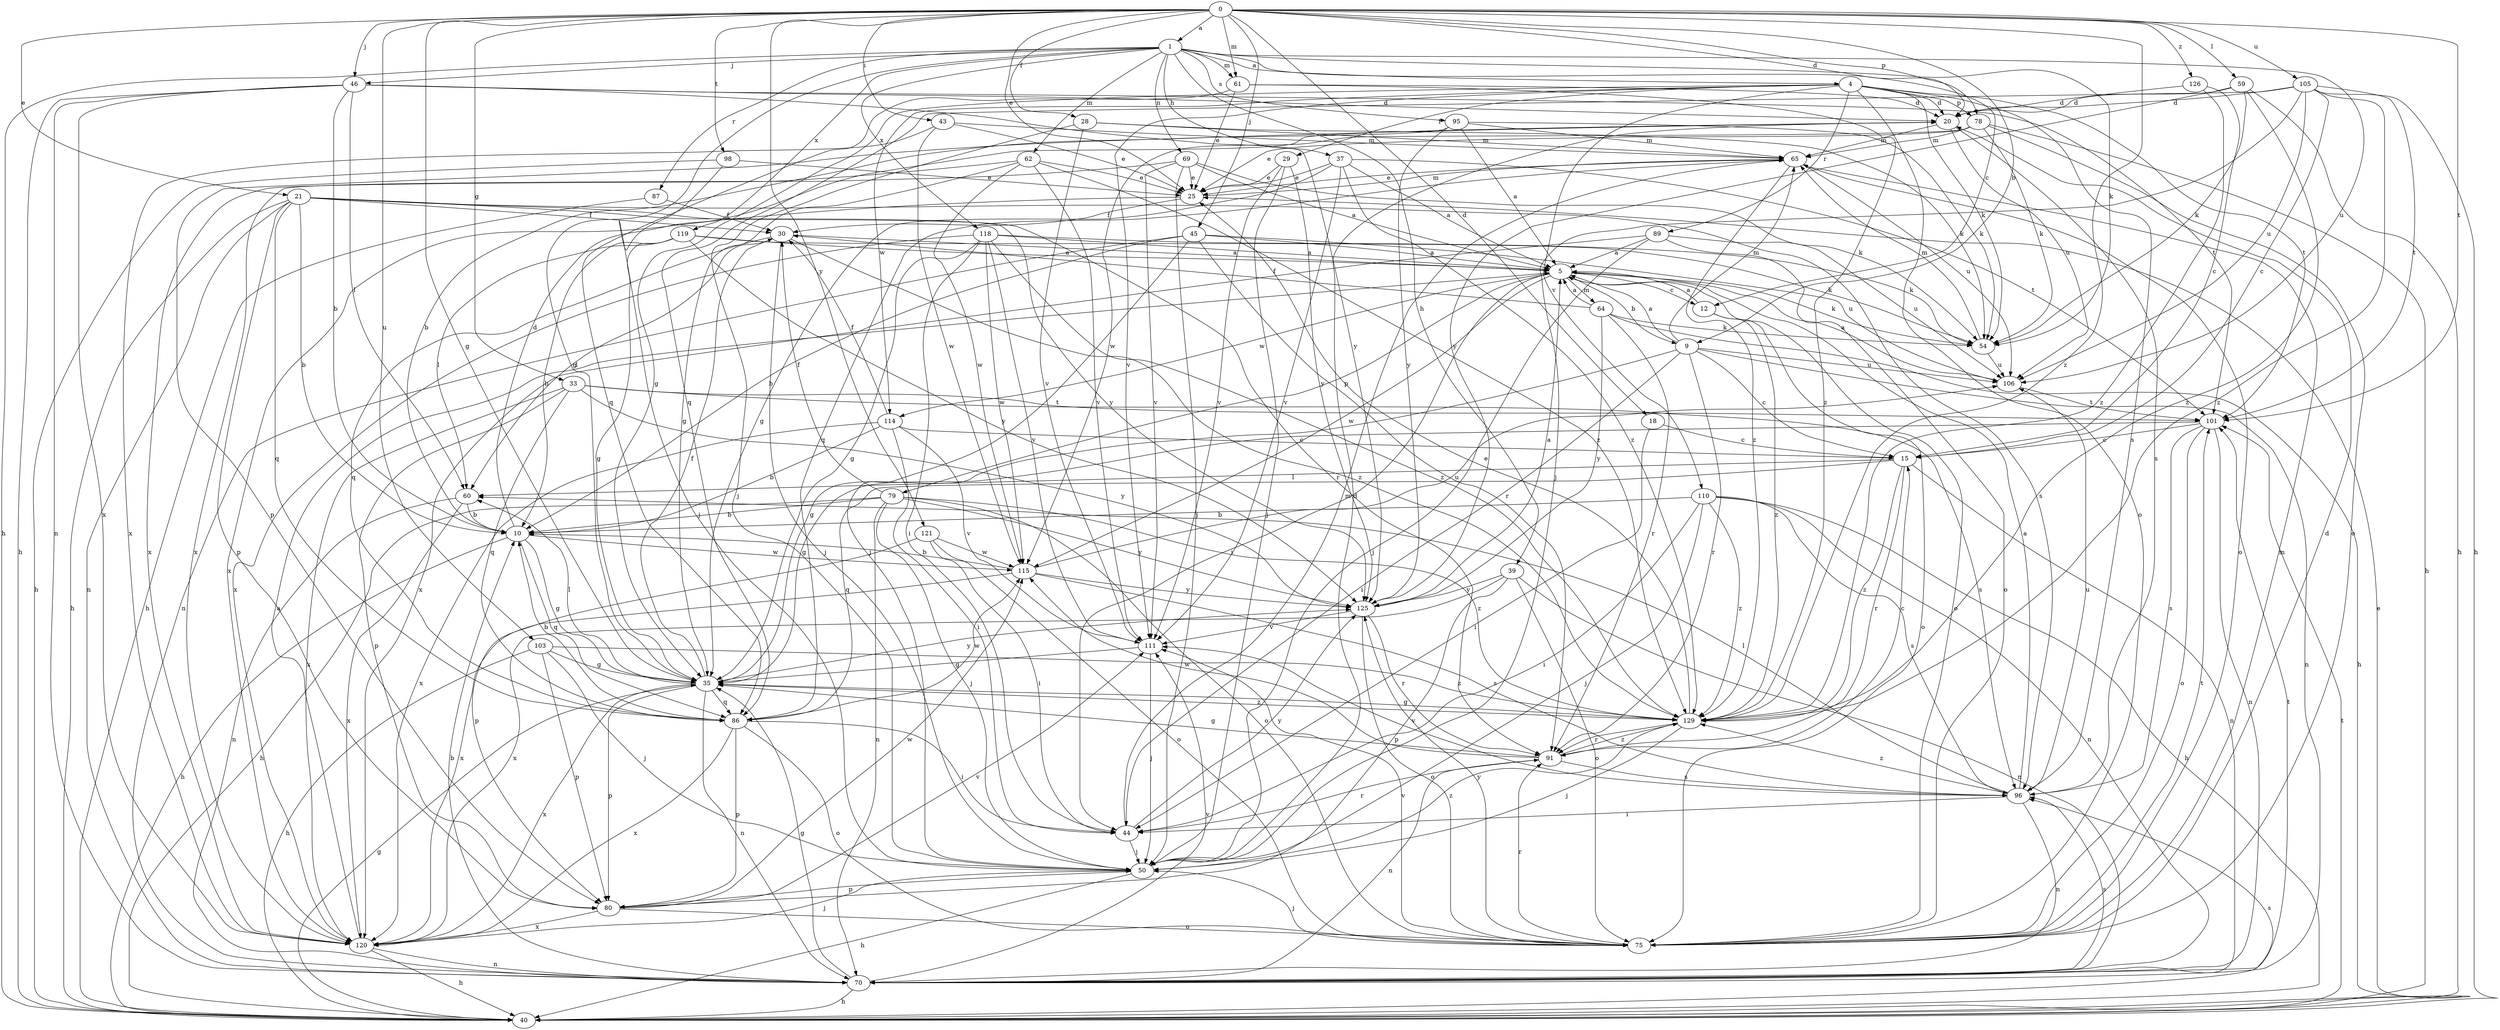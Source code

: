 strict digraph  {
0;
1;
4;
5;
9;
10;
12;
15;
18;
20;
21;
25;
28;
29;
30;
33;
35;
37;
39;
40;
43;
44;
45;
46;
50;
54;
59;
60;
61;
62;
64;
65;
69;
70;
75;
78;
79;
80;
86;
87;
89;
91;
95;
96;
98;
101;
103;
105;
106;
110;
111;
114;
115;
118;
119;
120;
121;
125;
126;
129;
0 -> 1  [label=a];
0 -> 9  [label=b];
0 -> 18  [label=d];
0 -> 20  [label=d];
0 -> 21  [label=e];
0 -> 25  [label=e];
0 -> 28  [label=f];
0 -> 33  [label=g];
0 -> 35  [label=g];
0 -> 43  [label=i];
0 -> 45  [label=j];
0 -> 46  [label=j];
0 -> 59  [label=l];
0 -> 61  [label=m];
0 -> 78  [label=p];
0 -> 98  [label=t];
0 -> 101  [label=t];
0 -> 103  [label=u];
0 -> 105  [label=u];
0 -> 121  [label=y];
0 -> 126  [label=z];
0 -> 129  [label=z];
1 -> 4  [label=a];
1 -> 12  [label=c];
1 -> 35  [label=g];
1 -> 37  [label=h];
1 -> 39  [label=h];
1 -> 40  [label=h];
1 -> 46  [label=j];
1 -> 54  [label=k];
1 -> 61  [label=m];
1 -> 62  [label=m];
1 -> 69  [label=n];
1 -> 87  [label=r];
1 -> 95  [label=s];
1 -> 106  [label=u];
1 -> 118  [label=x];
1 -> 119  [label=x];
4 -> 20  [label=d];
4 -> 29  [label=f];
4 -> 35  [label=g];
4 -> 54  [label=k];
4 -> 75  [label=o];
4 -> 78  [label=p];
4 -> 89  [label=r];
4 -> 96  [label=s];
4 -> 101  [label=t];
4 -> 110  [label=v];
4 -> 111  [label=v];
4 -> 114  [label=w];
5 -> 9  [label=b];
5 -> 12  [label=c];
5 -> 44  [label=i];
5 -> 54  [label=k];
5 -> 64  [label=m];
5 -> 75  [label=o];
5 -> 79  [label=p];
5 -> 114  [label=w];
5 -> 115  [label=w];
9 -> 5  [label=a];
9 -> 15  [label=c];
9 -> 35  [label=g];
9 -> 44  [label=i];
9 -> 65  [label=m];
9 -> 70  [label=n];
9 -> 91  [label=r];
9 -> 106  [label=u];
10 -> 20  [label=d];
10 -> 35  [label=g];
10 -> 40  [label=h];
10 -> 86  [label=q];
10 -> 115  [label=w];
12 -> 5  [label=a];
12 -> 75  [label=o];
12 -> 129  [label=z];
15 -> 60  [label=l];
15 -> 70  [label=n];
15 -> 86  [label=q];
15 -> 91  [label=r];
15 -> 129  [label=z];
18 -> 15  [label=c];
18 -> 44  [label=i];
20 -> 65  [label=m];
20 -> 80  [label=p];
20 -> 96  [label=s];
20 -> 106  [label=u];
21 -> 10  [label=b];
21 -> 30  [label=f];
21 -> 40  [label=h];
21 -> 70  [label=n];
21 -> 80  [label=p];
21 -> 86  [label=q];
21 -> 91  [label=r];
21 -> 96  [label=s];
21 -> 125  [label=y];
25 -> 30  [label=f];
25 -> 65  [label=m];
25 -> 120  [label=x];
28 -> 50  [label=j];
28 -> 54  [label=k];
28 -> 65  [label=m];
28 -> 111  [label=v];
29 -> 25  [label=e];
29 -> 50  [label=j];
29 -> 111  [label=v];
29 -> 125  [label=y];
30 -> 5  [label=a];
30 -> 50  [label=j];
30 -> 60  [label=l];
30 -> 86  [label=q];
30 -> 129  [label=z];
33 -> 80  [label=p];
33 -> 86  [label=q];
33 -> 96  [label=s];
33 -> 101  [label=t];
33 -> 120  [label=x];
33 -> 125  [label=y];
35 -> 30  [label=f];
35 -> 60  [label=l];
35 -> 70  [label=n];
35 -> 80  [label=p];
35 -> 86  [label=q];
35 -> 120  [label=x];
35 -> 125  [label=y];
35 -> 129  [label=z];
37 -> 5  [label=a];
37 -> 25  [label=e];
37 -> 35  [label=g];
37 -> 101  [label=t];
37 -> 111  [label=v];
37 -> 129  [label=z];
39 -> 70  [label=n];
39 -> 75  [label=o];
39 -> 80  [label=p];
39 -> 120  [label=x];
39 -> 125  [label=y];
40 -> 25  [label=e];
40 -> 35  [label=g];
40 -> 96  [label=s];
40 -> 101  [label=t];
43 -> 25  [label=e];
43 -> 65  [label=m];
43 -> 115  [label=w];
43 -> 120  [label=x];
44 -> 50  [label=j];
44 -> 65  [label=m];
44 -> 91  [label=r];
44 -> 125  [label=y];
45 -> 5  [label=a];
45 -> 10  [label=b];
45 -> 50  [label=j];
45 -> 70  [label=n];
45 -> 91  [label=r];
45 -> 106  [label=u];
46 -> 10  [label=b];
46 -> 20  [label=d];
46 -> 40  [label=h];
46 -> 60  [label=l];
46 -> 70  [label=n];
46 -> 101  [label=t];
46 -> 120  [label=x];
46 -> 125  [label=y];
50 -> 20  [label=d];
50 -> 40  [label=h];
50 -> 80  [label=p];
50 -> 129  [label=z];
54 -> 65  [label=m];
54 -> 106  [label=u];
59 -> 20  [label=d];
59 -> 40  [label=h];
59 -> 54  [label=k];
59 -> 125  [label=y];
59 -> 129  [label=z];
60 -> 10  [label=b];
60 -> 70  [label=n];
60 -> 120  [label=x];
61 -> 20  [label=d];
61 -> 25  [label=e];
61 -> 86  [label=q];
61 -> 129  [label=z];
62 -> 25  [label=e];
62 -> 35  [label=g];
62 -> 111  [label=v];
62 -> 115  [label=w];
62 -> 120  [label=x];
62 -> 129  [label=z];
64 -> 5  [label=a];
64 -> 30  [label=f];
64 -> 40  [label=h];
64 -> 54  [label=k];
64 -> 91  [label=r];
64 -> 125  [label=y];
65 -> 25  [label=e];
65 -> 75  [label=o];
65 -> 86  [label=q];
65 -> 106  [label=u];
65 -> 129  [label=z];
69 -> 5  [label=a];
69 -> 25  [label=e];
69 -> 50  [label=j];
69 -> 54  [label=k];
69 -> 111  [label=v];
69 -> 120  [label=x];
70 -> 10  [label=b];
70 -> 35  [label=g];
70 -> 40  [label=h];
70 -> 96  [label=s];
70 -> 101  [label=t];
70 -> 111  [label=v];
75 -> 20  [label=d];
75 -> 50  [label=j];
75 -> 65  [label=m];
75 -> 91  [label=r];
75 -> 101  [label=t];
75 -> 111  [label=v];
75 -> 125  [label=y];
78 -> 25  [label=e];
78 -> 40  [label=h];
78 -> 54  [label=k];
78 -> 65  [label=m];
78 -> 75  [label=o];
78 -> 115  [label=w];
79 -> 10  [label=b];
79 -> 30  [label=f];
79 -> 40  [label=h];
79 -> 50  [label=j];
79 -> 70  [label=n];
79 -> 75  [label=o];
79 -> 125  [label=y];
79 -> 129  [label=z];
80 -> 75  [label=o];
80 -> 111  [label=v];
80 -> 115  [label=w];
80 -> 120  [label=x];
86 -> 10  [label=b];
86 -> 44  [label=i];
86 -> 75  [label=o];
86 -> 80  [label=p];
86 -> 115  [label=w];
86 -> 120  [label=x];
87 -> 30  [label=f];
87 -> 40  [label=h];
89 -> 5  [label=a];
89 -> 50  [label=j];
89 -> 75  [label=o];
89 -> 106  [label=u];
89 -> 120  [label=x];
91 -> 15  [label=c];
91 -> 35  [label=g];
91 -> 70  [label=n];
91 -> 96  [label=s];
91 -> 115  [label=w];
91 -> 129  [label=z];
95 -> 5  [label=a];
95 -> 10  [label=b];
95 -> 54  [label=k];
95 -> 65  [label=m];
95 -> 125  [label=y];
96 -> 5  [label=a];
96 -> 44  [label=i];
96 -> 60  [label=l];
96 -> 70  [label=n];
96 -> 106  [label=u];
96 -> 111  [label=v];
96 -> 129  [label=z];
98 -> 25  [label=e];
98 -> 40  [label=h];
98 -> 50  [label=j];
101 -> 15  [label=c];
101 -> 35  [label=g];
101 -> 70  [label=n];
101 -> 75  [label=o];
101 -> 96  [label=s];
103 -> 35  [label=g];
103 -> 40  [label=h];
103 -> 50  [label=j];
103 -> 80  [label=p];
103 -> 129  [label=z];
105 -> 15  [label=c];
105 -> 20  [label=d];
105 -> 40  [label=h];
105 -> 50  [label=j];
105 -> 86  [label=q];
105 -> 101  [label=t];
105 -> 106  [label=u];
105 -> 129  [label=z];
106 -> 5  [label=a];
106 -> 101  [label=t];
110 -> 10  [label=b];
110 -> 40  [label=h];
110 -> 44  [label=i];
110 -> 50  [label=j];
110 -> 70  [label=n];
110 -> 96  [label=s];
110 -> 129  [label=z];
111 -> 35  [label=g];
111 -> 50  [label=j];
114 -> 10  [label=b];
114 -> 15  [label=c];
114 -> 30  [label=f];
114 -> 44  [label=i];
114 -> 111  [label=v];
114 -> 120  [label=x];
115 -> 10  [label=b];
115 -> 96  [label=s];
115 -> 106  [label=u];
115 -> 120  [label=x];
115 -> 125  [label=y];
118 -> 5  [label=a];
118 -> 35  [label=g];
118 -> 44  [label=i];
118 -> 54  [label=k];
118 -> 111  [label=v];
118 -> 115  [label=w];
118 -> 120  [label=x];
118 -> 129  [label=z];
119 -> 5  [label=a];
119 -> 10  [label=b];
119 -> 35  [label=g];
119 -> 54  [label=k];
119 -> 60  [label=l];
119 -> 125  [label=y];
120 -> 5  [label=a];
120 -> 40  [label=h];
120 -> 50  [label=j];
120 -> 70  [label=n];
121 -> 44  [label=i];
121 -> 75  [label=o];
121 -> 80  [label=p];
121 -> 115  [label=w];
125 -> 5  [label=a];
125 -> 75  [label=o];
125 -> 91  [label=r];
125 -> 111  [label=v];
126 -> 15  [label=c];
126 -> 20  [label=d];
126 -> 129  [label=z];
129 -> 25  [label=e];
129 -> 35  [label=g];
129 -> 50  [label=j];
129 -> 91  [label=r];
}
